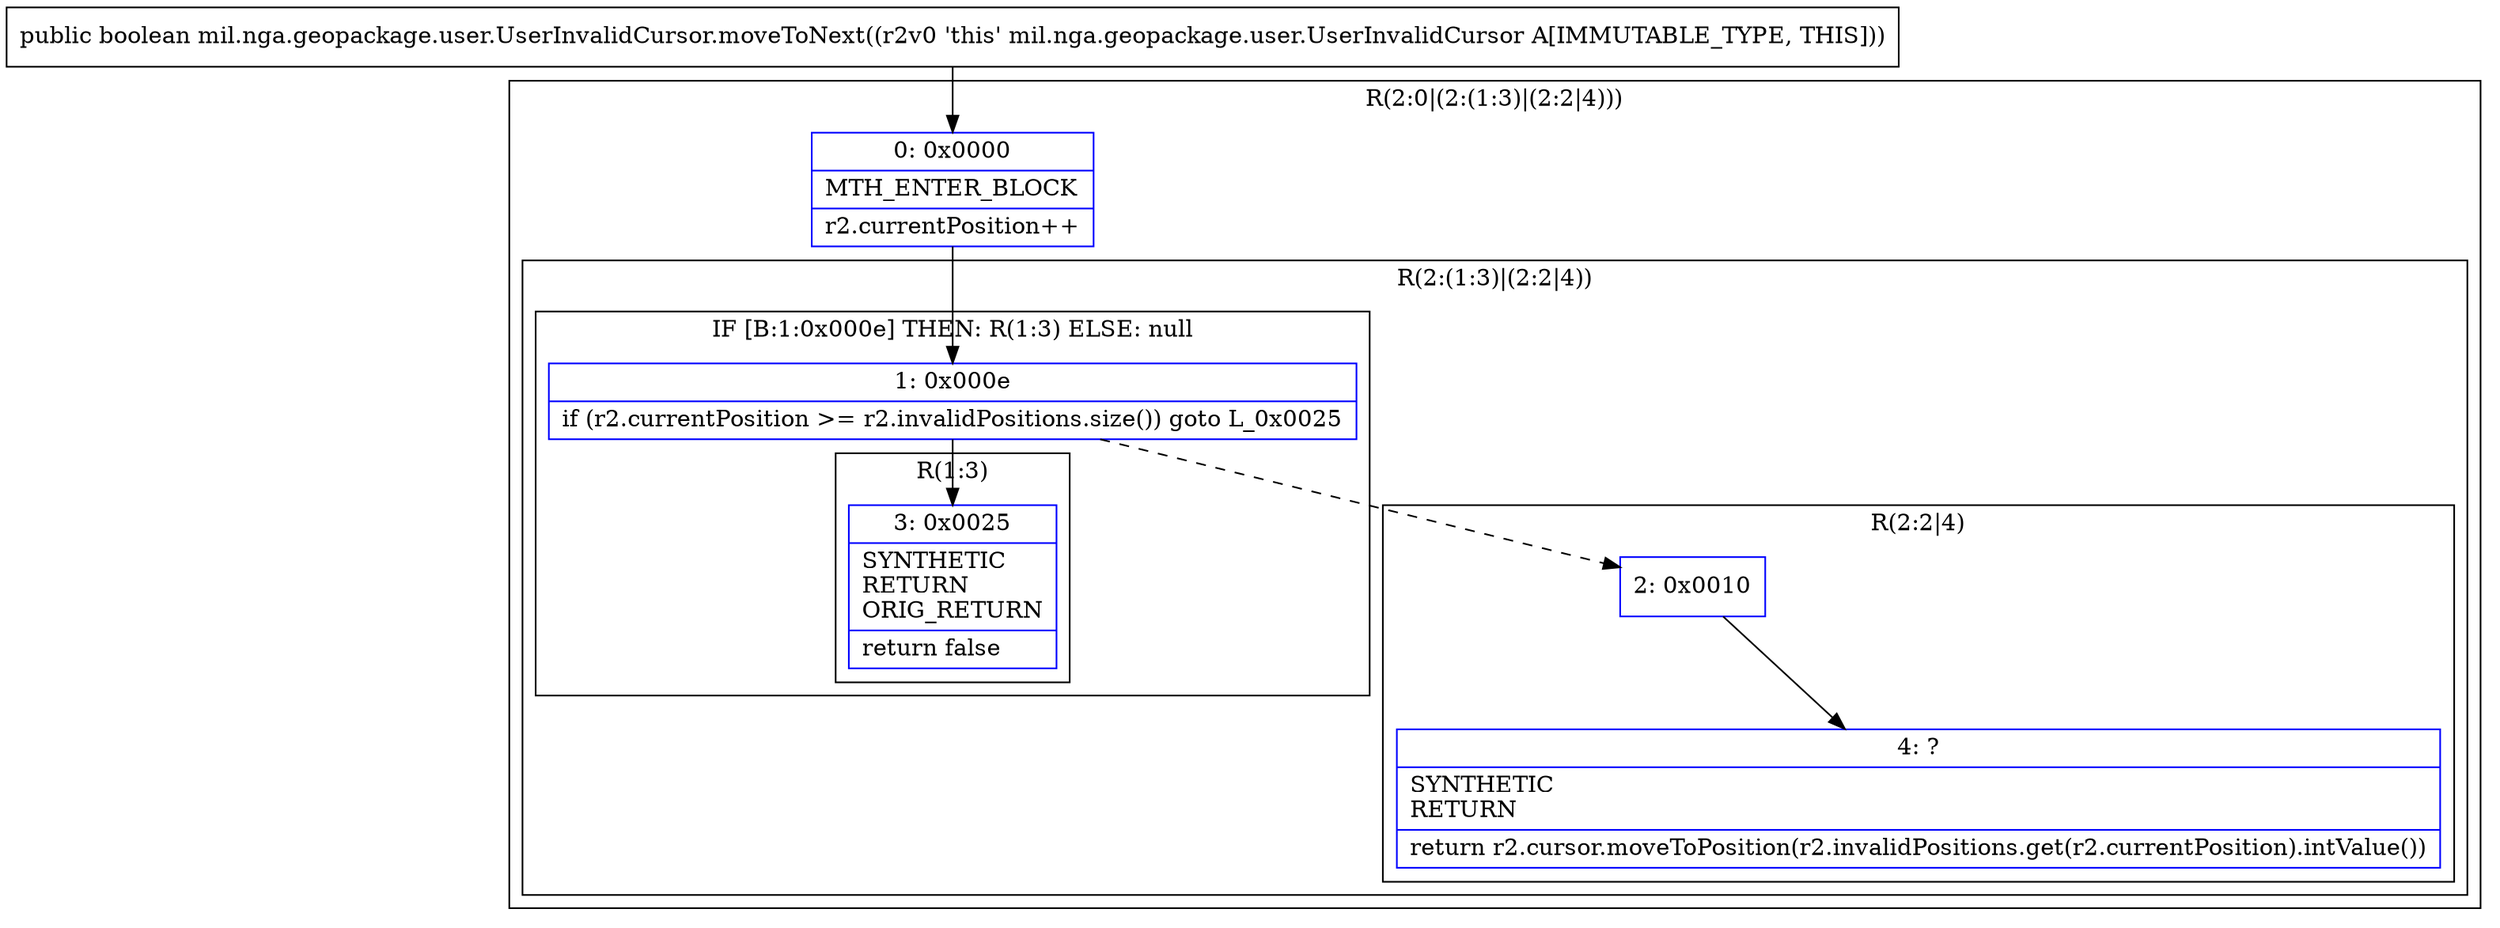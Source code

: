 digraph "CFG formil.nga.geopackage.user.UserInvalidCursor.moveToNext()Z" {
subgraph cluster_Region_934274105 {
label = "R(2:0|(2:(1:3)|(2:2|4)))";
node [shape=record,color=blue];
Node_0 [shape=record,label="{0\:\ 0x0000|MTH_ENTER_BLOCK\l|r2.currentPosition++\l}"];
subgraph cluster_Region_559917926 {
label = "R(2:(1:3)|(2:2|4))";
node [shape=record,color=blue];
subgraph cluster_IfRegion_1232135717 {
label = "IF [B:1:0x000e] THEN: R(1:3) ELSE: null";
node [shape=record,color=blue];
Node_1 [shape=record,label="{1\:\ 0x000e|if (r2.currentPosition \>= r2.invalidPositions.size()) goto L_0x0025\l}"];
subgraph cluster_Region_1732011564 {
label = "R(1:3)";
node [shape=record,color=blue];
Node_3 [shape=record,label="{3\:\ 0x0025|SYNTHETIC\lRETURN\lORIG_RETURN\l|return false\l}"];
}
}
subgraph cluster_Region_796580062 {
label = "R(2:2|4)";
node [shape=record,color=blue];
Node_2 [shape=record,label="{2\:\ 0x0010}"];
Node_4 [shape=record,label="{4\:\ ?|SYNTHETIC\lRETURN\l|return r2.cursor.moveToPosition(r2.invalidPositions.get(r2.currentPosition).intValue())\l}"];
}
}
}
MethodNode[shape=record,label="{public boolean mil.nga.geopackage.user.UserInvalidCursor.moveToNext((r2v0 'this' mil.nga.geopackage.user.UserInvalidCursor A[IMMUTABLE_TYPE, THIS])) }"];
MethodNode -> Node_0;
Node_0 -> Node_1;
Node_1 -> Node_2[style=dashed];
Node_1 -> Node_3;
Node_2 -> Node_4;
}

